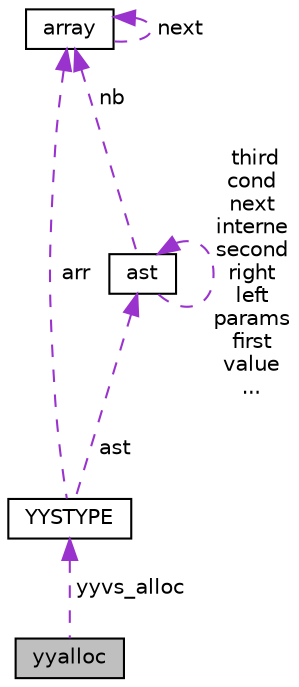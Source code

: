 digraph "yyalloc"
{
  edge [fontname="Helvetica",fontsize="10",labelfontname="Helvetica",labelfontsize="10"];
  node [fontname="Helvetica",fontsize="10",shape=record];
  Node1 [label="yyalloc",height=0.2,width=0.4,color="black", fillcolor="grey75", style="filled", fontcolor="black"];
  Node2 -> Node1 [dir="back",color="darkorchid3",fontsize="10",style="dashed",label=" yyvs_alloc" ,fontname="Helvetica"];
  Node2 [label="YYSTYPE",height=0.2,width=0.4,color="black", fillcolor="white", style="filled",URL="$union_y_y_s_t_y_p_e.html"];
  Node3 -> Node2 [dir="back",color="darkorchid3",fontsize="10",style="dashed",label=" arr" ,fontname="Helvetica"];
  Node3 [label="array",height=0.2,width=0.4,color="black", fillcolor="white", style="filled",URL="$structarray.html"];
  Node3 -> Node3 [dir="back",color="darkorchid3",fontsize="10",style="dashed",label=" next" ,fontname="Helvetica"];
  Node4 -> Node2 [dir="back",color="darkorchid3",fontsize="10",style="dashed",label=" ast" ,fontname="Helvetica"];
  Node4 [label="ast",height=0.2,width=0.4,color="black", fillcolor="white", style="filled",URL="$structast.html",tooltip="Noeud de l&#39;ast. "];
  Node3 -> Node4 [dir="back",color="darkorchid3",fontsize="10",style="dashed",label=" nb" ,fontname="Helvetica"];
  Node4 -> Node4 [dir="back",color="darkorchid3",fontsize="10",style="dashed",label=" third\ncond\nnext\ninterne\nsecond\nright\nleft\nparams\nfirst\nvalue\n..." ,fontname="Helvetica"];
}
